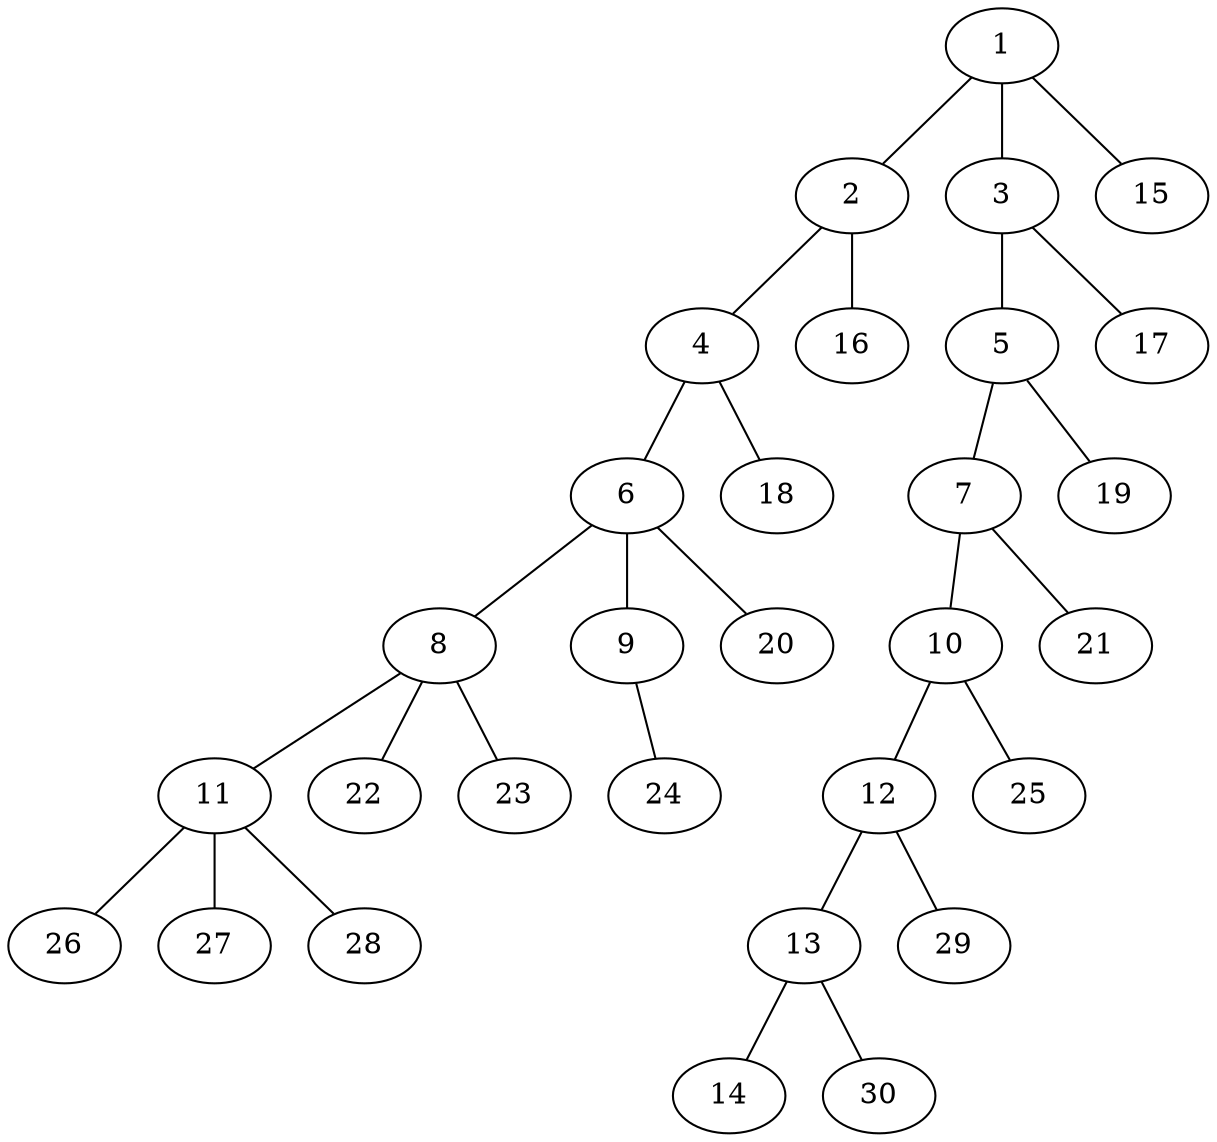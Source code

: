 graph molecule_2028 {
	1	 [chem=C];
	2	 [chem=C];
	1 -- 2	 [valence=1];
	3	 [chem=C];
	1 -- 3	 [valence=2];
	15	 [chem=H];
	1 -- 15	 [valence=1];
	4	 [chem=C];
	2 -- 4	 [valence=2];
	16	 [chem=H];
	2 -- 16	 [valence=1];
	5	 [chem=C];
	3 -- 5	 [valence=1];
	17	 [chem=H];
	3 -- 17	 [valence=1];
	6	 [chem=C];
	4 -- 6	 [valence=1];
	18	 [chem=H];
	4 -- 18	 [valence=1];
	7	 [chem=C];
	5 -- 7	 [valence=2];
	19	 [chem=H];
	5 -- 19	 [valence=1];
	8	 [chem=C];
	6 -- 8	 [valence=1];
	9	 [chem=O];
	6 -- 9	 [valence=1];
	20	 [chem=H];
	6 -- 20	 [valence=1];
	10	 [chem=C];
	7 -- 10	 [valence=1];
	21	 [chem=H];
	7 -- 21	 [valence=1];
	11	 [chem=C];
	8 -- 11	 [valence=1];
	22	 [chem=H];
	8 -- 22	 [valence=1];
	23	 [chem=H];
	8 -- 23	 [valence=1];
	24	 [chem=H];
	9 -- 24	 [valence=1];
	12	 [chem=C];
	10 -- 12	 [valence=2];
	25	 [chem=H];
	10 -- 25	 [valence=1];
	26	 [chem=H];
	11 -- 26	 [valence=1];
	27	 [chem=H];
	11 -- 27	 [valence=1];
	28	 [chem=H];
	11 -- 28	 [valence=1];
	13	 [chem=C];
	12 -- 13	 [valence=1];
	29	 [chem=H];
	12 -- 29	 [valence=1];
	14	 [chem=O];
	13 -- 14	 [valence=2];
	30	 [chem=H];
	13 -- 30	 [valence=1];
}

